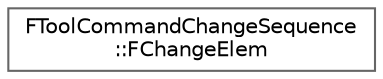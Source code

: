 digraph "Graphical Class Hierarchy"
{
 // INTERACTIVE_SVG=YES
 // LATEX_PDF_SIZE
  bgcolor="transparent";
  edge [fontname=Helvetica,fontsize=10,labelfontname=Helvetica,labelfontsize=10];
  node [fontname=Helvetica,fontsize=10,shape=box,height=0.2,width=0.4];
  rankdir="LR";
  Node0 [id="Node000000",label="FToolCommandChangeSequence\l::FChangeElem",height=0.2,width=0.4,color="grey40", fillcolor="white", style="filled",URL="$dd/d21/structFToolCommandChangeSequence_1_1FChangeElem.html",tooltip=" "];
}
